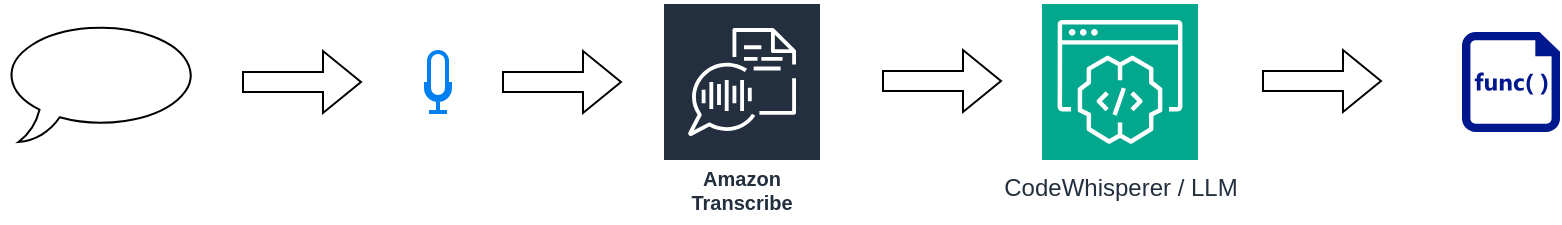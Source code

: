 <mxfile version="21.7.4" type="device">
  <diagram name="Page-1" id="lNl3Myz10QWXbPUHjkcv">
    <mxGraphModel dx="2074" dy="1157" grid="1" gridSize="10" guides="1" tooltips="1" connect="1" arrows="1" fold="1" page="1" pageScale="1" pageWidth="827" pageHeight="1169" math="0" shadow="0">
      <root>
        <mxCell id="0" />
        <mxCell id="1" parent="0" />
        <mxCell id="WHj4m5DhFX_ER5r7Q-mP-1" value="" style="html=1;verticalLabelPosition=bottom;align=center;labelBackgroundColor=#ffffff;verticalAlign=top;strokeWidth=2;strokeColor=#0080F0;shadow=0;dashed=0;shape=mxgraph.ios7.icons.microphone;" vertex="1" parent="1">
          <mxGeometry x="242" y="585" width="12" height="30" as="geometry" />
        </mxCell>
        <mxCell id="WHj4m5DhFX_ER5r7Q-mP-2" value="" style="shape=flexArrow;endArrow=classic;html=1;rounded=0;" edge="1" parent="1">
          <mxGeometry width="50" height="50" relative="1" as="geometry">
            <mxPoint x="150" y="600" as="sourcePoint" />
            <mxPoint x="210" y="600" as="targetPoint" />
          </mxGeometry>
        </mxCell>
        <mxCell id="WHj4m5DhFX_ER5r7Q-mP-4" value="" style="shape=flexArrow;endArrow=classic;html=1;rounded=0;" edge="1" parent="1">
          <mxGeometry width="50" height="50" relative="1" as="geometry">
            <mxPoint x="280" y="600" as="sourcePoint" />
            <mxPoint x="340" y="600" as="targetPoint" />
          </mxGeometry>
        </mxCell>
        <mxCell id="WHj4m5DhFX_ER5r7Q-mP-5" value="Amazon Transcribe" style="sketch=0;outlineConnect=0;fontColor=#232F3E;gradientColor=none;strokeColor=#ffffff;fillColor=#232F3E;dashed=0;verticalLabelPosition=middle;verticalAlign=bottom;align=center;html=1;whiteSpace=wrap;fontSize=10;fontStyle=1;spacing=3;shape=mxgraph.aws4.productIcon;prIcon=mxgraph.aws4.transcribe;" vertex="1" parent="1">
          <mxGeometry x="360" y="560" width="80" height="110" as="geometry" />
        </mxCell>
        <mxCell id="WHj4m5DhFX_ER5r7Q-mP-6" value="CodeWhisperer / LLM" style="sketch=0;points=[[0,0,0],[0.25,0,0],[0.5,0,0],[0.75,0,0],[1,0,0],[0,1,0],[0.25,1,0],[0.5,1,0],[0.75,1,0],[1,1,0],[0,0.25,0],[0,0.5,0],[0,0.75,0],[1,0.25,0],[1,0.5,0],[1,0.75,0]];outlineConnect=0;fontColor=#232F3E;fillColor=#01A88D;strokeColor=#ffffff;dashed=0;verticalLabelPosition=bottom;verticalAlign=top;align=center;html=1;fontSize=12;fontStyle=0;aspect=fixed;shape=mxgraph.aws4.resourceIcon;resIcon=mxgraph.aws4.codewhisperer;" vertex="1" parent="1">
          <mxGeometry x="550" y="561" width="78" height="78" as="geometry" />
        </mxCell>
        <mxCell id="WHj4m5DhFX_ER5r7Q-mP-7" value="" style="shape=flexArrow;endArrow=classic;html=1;rounded=0;" edge="1" parent="1">
          <mxGeometry width="50" height="50" relative="1" as="geometry">
            <mxPoint x="470" y="599.5" as="sourcePoint" />
            <mxPoint x="530" y="599.5" as="targetPoint" />
          </mxGeometry>
        </mxCell>
        <mxCell id="WHj4m5DhFX_ER5r7Q-mP-8" value="" style="shape=flexArrow;endArrow=classic;html=1;rounded=0;" edge="1" parent="1">
          <mxGeometry width="50" height="50" relative="1" as="geometry">
            <mxPoint x="660" y="599.5" as="sourcePoint" />
            <mxPoint x="720" y="599.5" as="targetPoint" />
          </mxGeometry>
        </mxCell>
        <mxCell id="WHj4m5DhFX_ER5r7Q-mP-9" value="" style="sketch=0;aspect=fixed;pointerEvents=1;shadow=0;dashed=0;html=1;strokeColor=none;labelPosition=center;verticalLabelPosition=bottom;verticalAlign=top;align=center;fillColor=#00188D;shape=mxgraph.mscae.enterprise.code_file" vertex="1" parent="1">
          <mxGeometry x="760" y="575" width="49" height="50" as="geometry" />
        </mxCell>
        <mxCell id="WHj4m5DhFX_ER5r7Q-mP-10" value="" style="whiteSpace=wrap;html=1;shape=mxgraph.basic.oval_callout" vertex="1" parent="1">
          <mxGeometry x="30" y="570" width="100" height="60" as="geometry" />
        </mxCell>
      </root>
    </mxGraphModel>
  </diagram>
</mxfile>
